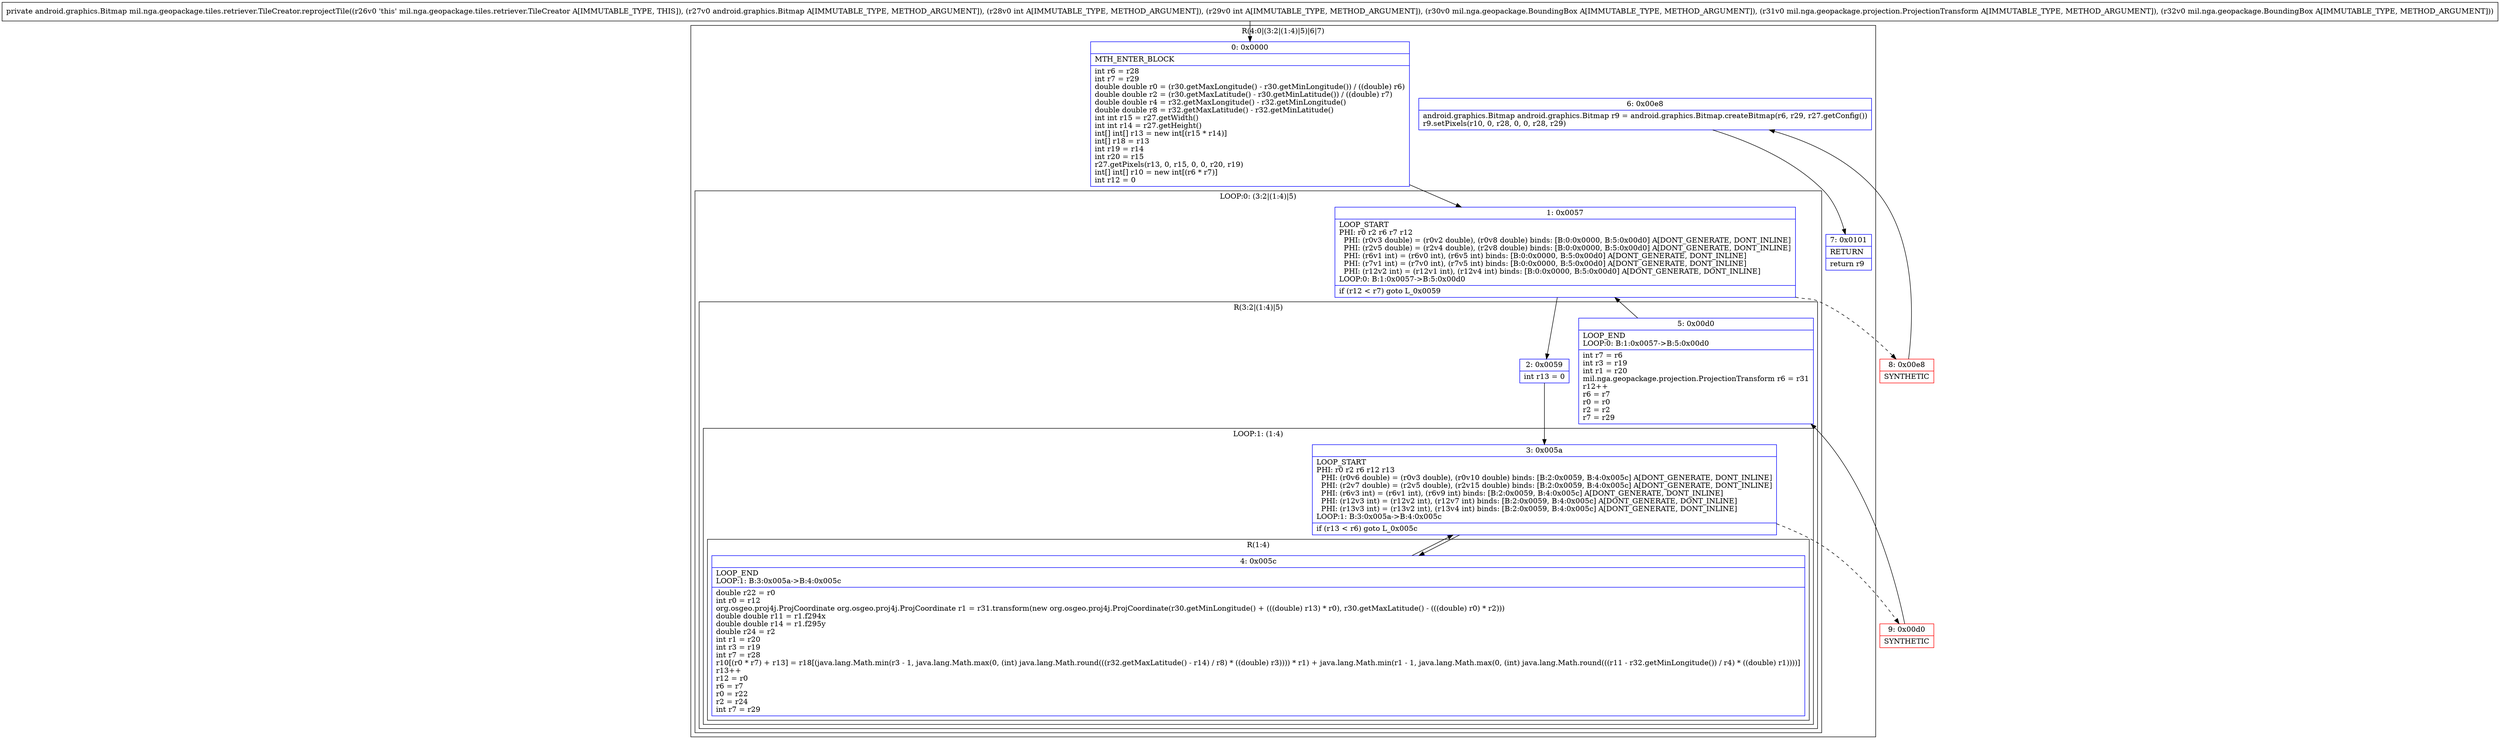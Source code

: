 digraph "CFG formil.nga.geopackage.tiles.retriever.TileCreator.reprojectTile(Landroid\/graphics\/Bitmap;IILmil\/nga\/geopackage\/BoundingBox;Lmil\/nga\/geopackage\/projection\/ProjectionTransform;Lmil\/nga\/geopackage\/BoundingBox;)Landroid\/graphics\/Bitmap;" {
subgraph cluster_Region_891816632 {
label = "R(4:0|(3:2|(1:4)|5)|6|7)";
node [shape=record,color=blue];
Node_0 [shape=record,label="{0\:\ 0x0000|MTH_ENTER_BLOCK\l|int r6 = r28\lint r7 = r29\ldouble double r0 = (r30.getMaxLongitude() \- r30.getMinLongitude()) \/ ((double) r6)\ldouble double r2 = (r30.getMaxLatitude() \- r30.getMinLatitude()) \/ ((double) r7)\ldouble double r4 = r32.getMaxLongitude() \- r32.getMinLongitude()\ldouble double r8 = r32.getMaxLatitude() \- r32.getMinLatitude()\lint int r15 = r27.getWidth()\lint int r14 = r27.getHeight()\lint[] int[] r13 = new int[(r15 * r14)]\lint[] r18 = r13\lint r19 = r14\lint r20 = r15\lr27.getPixels(r13, 0, r15, 0, 0, r20, r19)\lint[] int[] r10 = new int[(r6 * r7)]\lint r12 = 0\l}"];
subgraph cluster_LoopRegion_690724170 {
label = "LOOP:0: (3:2|(1:4)|5)";
node [shape=record,color=blue];
Node_1 [shape=record,label="{1\:\ 0x0057|LOOP_START\lPHI: r0 r2 r6 r7 r12 \l  PHI: (r0v3 double) = (r0v2 double), (r0v8 double) binds: [B:0:0x0000, B:5:0x00d0] A[DONT_GENERATE, DONT_INLINE]\l  PHI: (r2v5 double) = (r2v4 double), (r2v8 double) binds: [B:0:0x0000, B:5:0x00d0] A[DONT_GENERATE, DONT_INLINE]\l  PHI: (r6v1 int) = (r6v0 int), (r6v5 int) binds: [B:0:0x0000, B:5:0x00d0] A[DONT_GENERATE, DONT_INLINE]\l  PHI: (r7v1 int) = (r7v0 int), (r7v5 int) binds: [B:0:0x0000, B:5:0x00d0] A[DONT_GENERATE, DONT_INLINE]\l  PHI: (r12v2 int) = (r12v1 int), (r12v4 int) binds: [B:0:0x0000, B:5:0x00d0] A[DONT_GENERATE, DONT_INLINE]\lLOOP:0: B:1:0x0057\-\>B:5:0x00d0\l|if (r12 \< r7) goto L_0x0059\l}"];
subgraph cluster_Region_1285956470 {
label = "R(3:2|(1:4)|5)";
node [shape=record,color=blue];
Node_2 [shape=record,label="{2\:\ 0x0059|int r13 = 0\l}"];
subgraph cluster_LoopRegion_1554194860 {
label = "LOOP:1: (1:4)";
node [shape=record,color=blue];
Node_3 [shape=record,label="{3\:\ 0x005a|LOOP_START\lPHI: r0 r2 r6 r12 r13 \l  PHI: (r0v6 double) = (r0v3 double), (r0v10 double) binds: [B:2:0x0059, B:4:0x005c] A[DONT_GENERATE, DONT_INLINE]\l  PHI: (r2v7 double) = (r2v5 double), (r2v15 double) binds: [B:2:0x0059, B:4:0x005c] A[DONT_GENERATE, DONT_INLINE]\l  PHI: (r6v3 int) = (r6v1 int), (r6v9 int) binds: [B:2:0x0059, B:4:0x005c] A[DONT_GENERATE, DONT_INLINE]\l  PHI: (r12v3 int) = (r12v2 int), (r12v7 int) binds: [B:2:0x0059, B:4:0x005c] A[DONT_GENERATE, DONT_INLINE]\l  PHI: (r13v3 int) = (r13v2 int), (r13v4 int) binds: [B:2:0x0059, B:4:0x005c] A[DONT_GENERATE, DONT_INLINE]\lLOOP:1: B:3:0x005a\-\>B:4:0x005c\l|if (r13 \< r6) goto L_0x005c\l}"];
subgraph cluster_Region_623578157 {
label = "R(1:4)";
node [shape=record,color=blue];
Node_4 [shape=record,label="{4\:\ 0x005c|LOOP_END\lLOOP:1: B:3:0x005a\-\>B:4:0x005c\l|double r22 = r0\lint r0 = r12\lorg.osgeo.proj4j.ProjCoordinate org.osgeo.proj4j.ProjCoordinate r1 = r31.transform(new org.osgeo.proj4j.ProjCoordinate(r30.getMinLongitude() + (((double) r13) * r0), r30.getMaxLatitude() \- (((double) r0) * r2)))\ldouble double r11 = r1.f294x\ldouble double r14 = r1.f295y\ldouble r24 = r2\lint r1 = r20\lint r3 = r19\lint r7 = r28\lr10[(r0 * r7) + r13] = r18[(java.lang.Math.min(r3 \- 1, java.lang.Math.max(0, (int) java.lang.Math.round(((r32.getMaxLatitude() \- r14) \/ r8) * ((double) r3)))) * r1) + java.lang.Math.min(r1 \- 1, java.lang.Math.max(0, (int) java.lang.Math.round(((r11 \- r32.getMinLongitude()) \/ r4) * ((double) r1))))]\lr13++\lr12 = r0\lr6 = r7\lr0 = r22\lr2 = r24\lint r7 = r29\l}"];
}
}
Node_5 [shape=record,label="{5\:\ 0x00d0|LOOP_END\lLOOP:0: B:1:0x0057\-\>B:5:0x00d0\l|int r7 = r6\lint r3 = r19\lint r1 = r20\lmil.nga.geopackage.projection.ProjectionTransform r6 = r31\lr12++\lr6 = r7\lr0 = r0\lr2 = r2\lr7 = r29\l}"];
}
}
Node_6 [shape=record,label="{6\:\ 0x00e8|android.graphics.Bitmap android.graphics.Bitmap r9 = android.graphics.Bitmap.createBitmap(r6, r29, r27.getConfig())\lr9.setPixels(r10, 0, r28, 0, 0, r28, r29)\l}"];
Node_7 [shape=record,label="{7\:\ 0x0101|RETURN\l|return r9\l}"];
}
Node_8 [shape=record,color=red,label="{8\:\ 0x00e8|SYNTHETIC\l}"];
Node_9 [shape=record,color=red,label="{9\:\ 0x00d0|SYNTHETIC\l}"];
MethodNode[shape=record,label="{private android.graphics.Bitmap mil.nga.geopackage.tiles.retriever.TileCreator.reprojectTile((r26v0 'this' mil.nga.geopackage.tiles.retriever.TileCreator A[IMMUTABLE_TYPE, THIS]), (r27v0 android.graphics.Bitmap A[IMMUTABLE_TYPE, METHOD_ARGUMENT]), (r28v0 int A[IMMUTABLE_TYPE, METHOD_ARGUMENT]), (r29v0 int A[IMMUTABLE_TYPE, METHOD_ARGUMENT]), (r30v0 mil.nga.geopackage.BoundingBox A[IMMUTABLE_TYPE, METHOD_ARGUMENT]), (r31v0 mil.nga.geopackage.projection.ProjectionTransform A[IMMUTABLE_TYPE, METHOD_ARGUMENT]), (r32v0 mil.nga.geopackage.BoundingBox A[IMMUTABLE_TYPE, METHOD_ARGUMENT])) }"];
MethodNode -> Node_0;
Node_0 -> Node_1;
Node_1 -> Node_2;
Node_1 -> Node_8[style=dashed];
Node_2 -> Node_3;
Node_3 -> Node_4;
Node_3 -> Node_9[style=dashed];
Node_4 -> Node_3;
Node_5 -> Node_1;
Node_6 -> Node_7;
Node_8 -> Node_6;
Node_9 -> Node_5;
}

